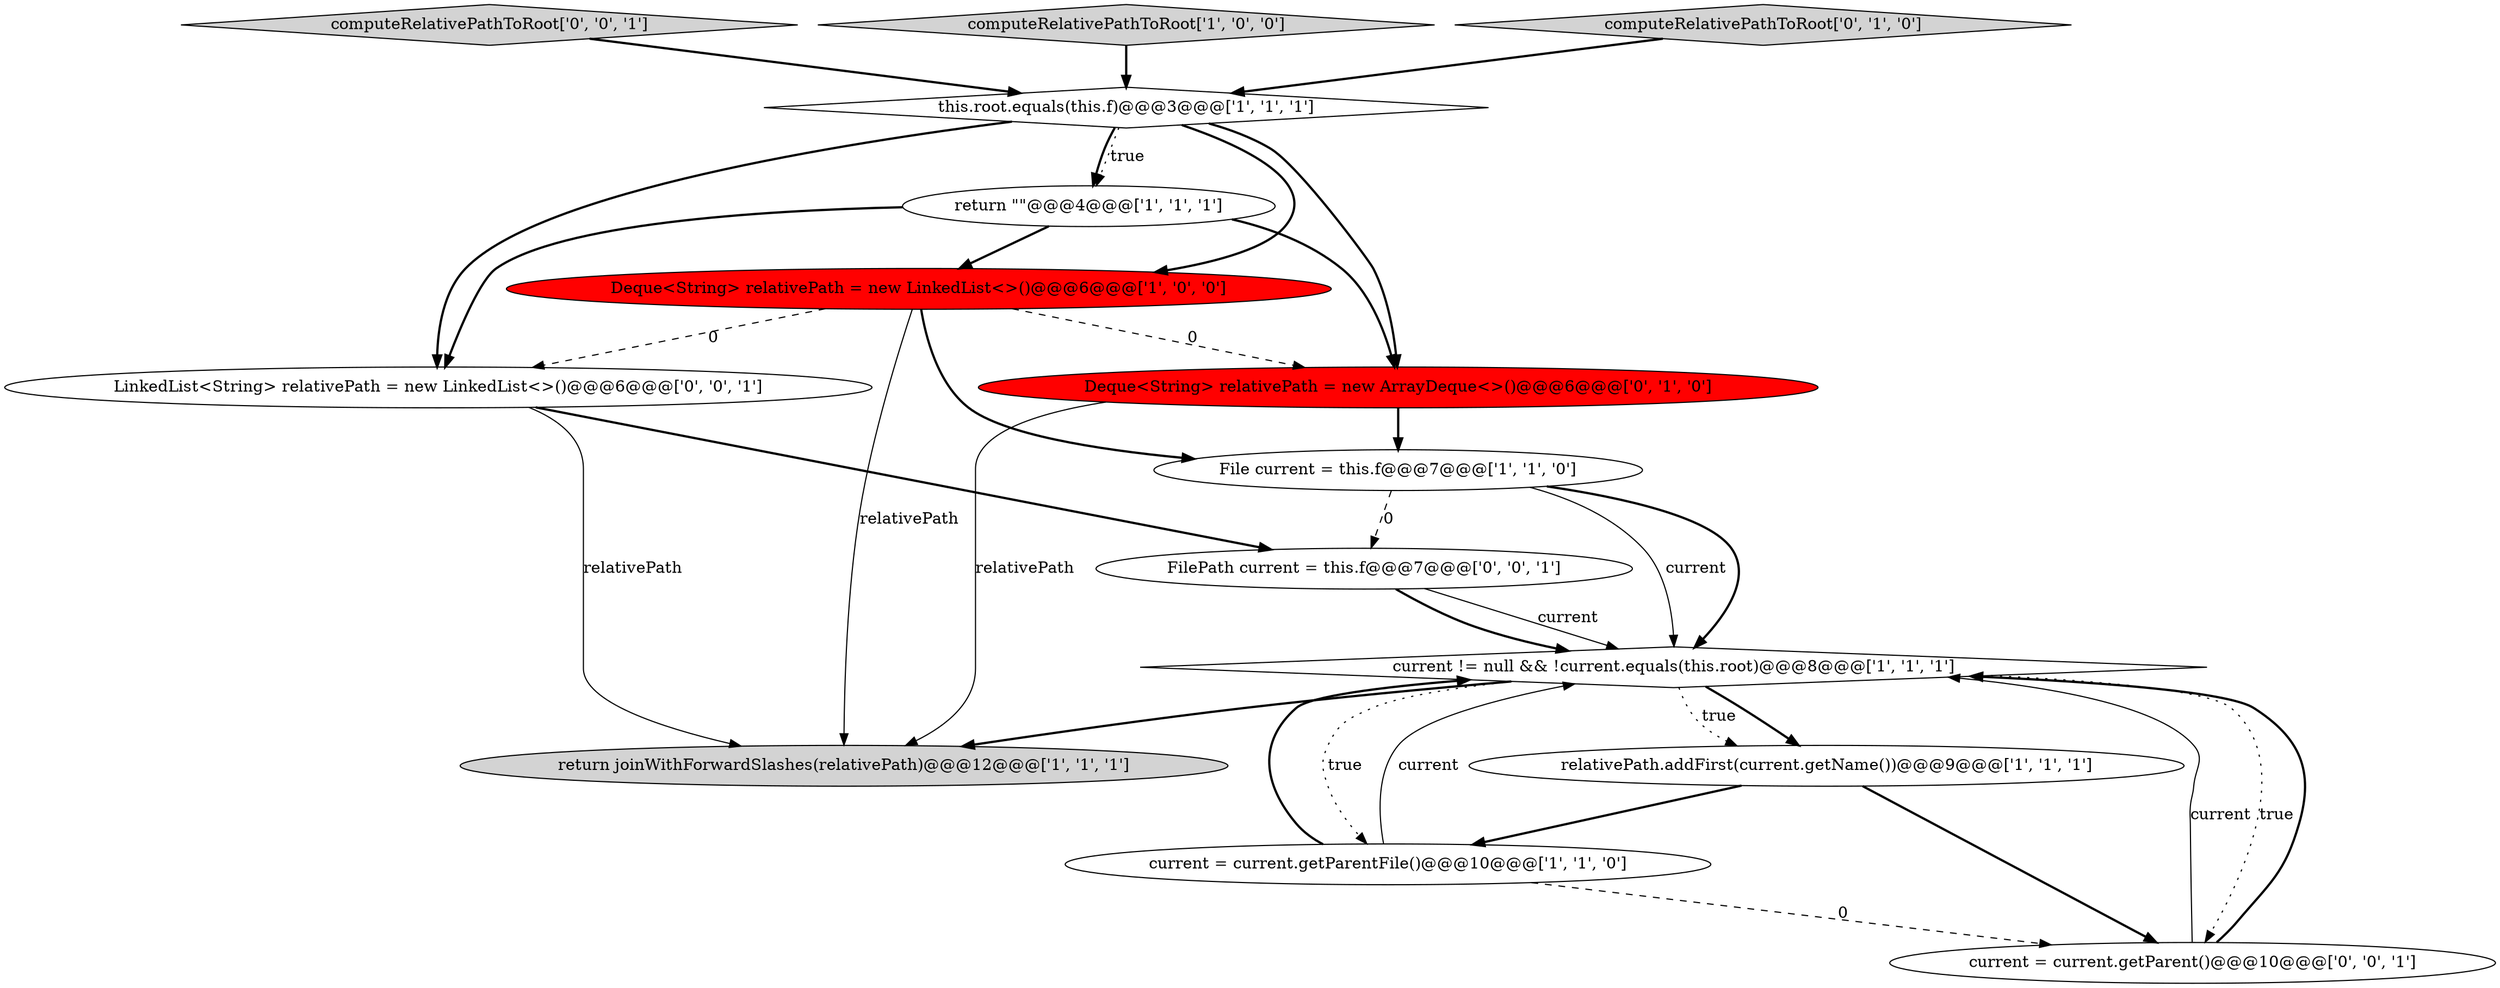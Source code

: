 digraph {
5 [style = filled, label = "return joinWithForwardSlashes(relativePath)@@@12@@@['1', '1', '1']", fillcolor = lightgray, shape = ellipse image = "AAA0AAABBB1BBB"];
3 [style = filled, label = "Deque<String> relativePath = new LinkedList<>()@@@6@@@['1', '0', '0']", fillcolor = red, shape = ellipse image = "AAA1AAABBB1BBB"];
13 [style = filled, label = "computeRelativePathToRoot['0', '0', '1']", fillcolor = lightgray, shape = diamond image = "AAA0AAABBB3BBB"];
12 [style = filled, label = "FilePath current = this.f@@@7@@@['0', '0', '1']", fillcolor = white, shape = ellipse image = "AAA0AAABBB3BBB"];
6 [style = filled, label = "relativePath.addFirst(current.getName())@@@9@@@['1', '1', '1']", fillcolor = white, shape = ellipse image = "AAA0AAABBB1BBB"];
7 [style = filled, label = "current = current.getParentFile()@@@10@@@['1', '1', '0']", fillcolor = white, shape = ellipse image = "AAA0AAABBB1BBB"];
4 [style = filled, label = "return \"\"@@@4@@@['1', '1', '1']", fillcolor = white, shape = ellipse image = "AAA0AAABBB1BBB"];
11 [style = filled, label = "LinkedList<String> relativePath = new LinkedList<>()@@@6@@@['0', '0', '1']", fillcolor = white, shape = ellipse image = "AAA0AAABBB3BBB"];
0 [style = filled, label = "this.root.equals(this.f)@@@3@@@['1', '1', '1']", fillcolor = white, shape = diamond image = "AAA0AAABBB1BBB"];
8 [style = filled, label = "computeRelativePathToRoot['1', '0', '0']", fillcolor = lightgray, shape = diamond image = "AAA0AAABBB1BBB"];
9 [style = filled, label = "Deque<String> relativePath = new ArrayDeque<>()@@@6@@@['0', '1', '0']", fillcolor = red, shape = ellipse image = "AAA1AAABBB2BBB"];
10 [style = filled, label = "computeRelativePathToRoot['0', '1', '0']", fillcolor = lightgray, shape = diamond image = "AAA0AAABBB2BBB"];
1 [style = filled, label = "current != null && !current.equals(this.root)@@@8@@@['1', '1', '1']", fillcolor = white, shape = diamond image = "AAA0AAABBB1BBB"];
14 [style = filled, label = "current = current.getParent()@@@10@@@['0', '0', '1']", fillcolor = white, shape = ellipse image = "AAA0AAABBB3BBB"];
2 [style = filled, label = "File current = this.f@@@7@@@['1', '1', '0']", fillcolor = white, shape = ellipse image = "AAA0AAABBB1BBB"];
1->5 [style = bold, label=""];
0->3 [style = bold, label=""];
4->9 [style = bold, label=""];
4->3 [style = bold, label=""];
2->1 [style = solid, label="current"];
11->5 [style = solid, label="relativePath"];
0->9 [style = bold, label=""];
7->1 [style = bold, label=""];
3->5 [style = solid, label="relativePath"];
9->2 [style = bold, label=""];
2->1 [style = bold, label=""];
7->14 [style = dashed, label="0"];
0->4 [style = dotted, label="true"];
0->11 [style = bold, label=""];
11->12 [style = bold, label=""];
1->14 [style = dotted, label="true"];
12->1 [style = bold, label=""];
12->1 [style = solid, label="current"];
14->1 [style = bold, label=""];
1->7 [style = dotted, label="true"];
8->0 [style = bold, label=""];
6->14 [style = bold, label=""];
2->12 [style = dashed, label="0"];
1->6 [style = bold, label=""];
3->2 [style = bold, label=""];
3->9 [style = dashed, label="0"];
0->4 [style = bold, label=""];
10->0 [style = bold, label=""];
14->1 [style = solid, label="current"];
1->6 [style = dotted, label="true"];
7->1 [style = solid, label="current"];
6->7 [style = bold, label=""];
4->11 [style = bold, label=""];
9->5 [style = solid, label="relativePath"];
3->11 [style = dashed, label="0"];
13->0 [style = bold, label=""];
}
